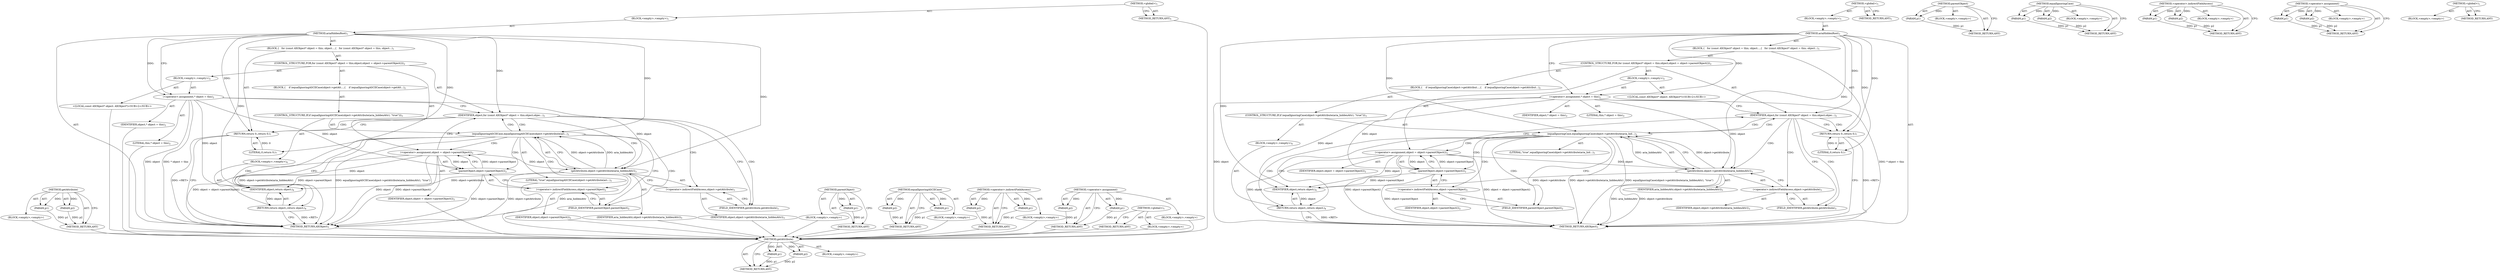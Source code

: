 digraph "&lt;global&gt;" {
vulnerable_79 [label=<(METHOD,getAttribute)>];
vulnerable_80 [label=<(PARAM,p1)>];
vulnerable_81 [label=<(PARAM,p2)>];
vulnerable_82 [label=<(BLOCK,&lt;empty&gt;,&lt;empty&gt;)>];
vulnerable_83 [label=<(METHOD_RETURN,ANY)>];
vulnerable_6 [label=<(METHOD,&lt;global&gt;)<SUB>1</SUB>>];
vulnerable_7 [label=<(BLOCK,&lt;empty&gt;,&lt;empty&gt;)<SUB>1</SUB>>];
vulnerable_8 [label=<(METHOD,ariaHiddenRoot)<SUB>1</SUB>>];
vulnerable_9 [label=<(BLOCK,{
   for (const AXObject* object = this; object...,{
   for (const AXObject* object = this; object...)<SUB>1</SUB>>];
vulnerable_10 [label=<(CONTROL_STRUCTURE,FOR,for (const AXObject* object = this;object;object = object-&gt;parentObject()))<SUB>2</SUB>>];
vulnerable_11 [label=<(BLOCK,&lt;empty&gt;,&lt;empty&gt;)<SUB>2</SUB>>];
vulnerable_12 [label="<(LOCAL,const AXObject* object: AXObject*)<SUB>2</SUB>>"];
vulnerable_13 [label=<(&lt;operator&gt;.assignment,* object = this)<SUB>2</SUB>>];
vulnerable_14 [label=<(IDENTIFIER,object,* object = this)<SUB>2</SUB>>];
vulnerable_15 [label=<(LITERAL,this,* object = this)<SUB>2</SUB>>];
vulnerable_16 [label=<(IDENTIFIER,object,for (const AXObject* object = this;object;objec...)<SUB>2</SUB>>];
vulnerable_17 [label=<(&lt;operator&gt;.assignment,object = object-&gt;parentObject())<SUB>2</SUB>>];
vulnerable_18 [label=<(IDENTIFIER,object,object = object-&gt;parentObject())<SUB>2</SUB>>];
vulnerable_19 [label=<(parentObject,object-&gt;parentObject())<SUB>2</SUB>>];
vulnerable_20 [label=<(&lt;operator&gt;.indirectFieldAccess,object-&gt;parentObject)<SUB>2</SUB>>];
vulnerable_21 [label=<(IDENTIFIER,object,object-&gt;parentObject())<SUB>2</SUB>>];
vulnerable_22 [label=<(FIELD_IDENTIFIER,parentObject,parentObject)<SUB>2</SUB>>];
vulnerable_23 [label=<(BLOCK,{
    if (equalIgnoringCase(object-&gt;getAttribut...,{
    if (equalIgnoringCase(object-&gt;getAttribut...)<SUB>2</SUB>>];
vulnerable_24 [label=<(CONTROL_STRUCTURE,IF,if (equalIgnoringCase(object-&gt;getAttribute(aria_hiddenAttr), &quot;true&quot;)))<SUB>3</SUB>>];
vulnerable_25 [label=<(equalIgnoringCase,equalIgnoringCase(object-&gt;getAttribute(aria_hid...)<SUB>3</SUB>>];
vulnerable_26 [label=<(getAttribute,object-&gt;getAttribute(aria_hiddenAttr))<SUB>3</SUB>>];
vulnerable_27 [label=<(&lt;operator&gt;.indirectFieldAccess,object-&gt;getAttribute)<SUB>3</SUB>>];
vulnerable_28 [label=<(IDENTIFIER,object,object-&gt;getAttribute(aria_hiddenAttr))<SUB>3</SUB>>];
vulnerable_29 [label=<(FIELD_IDENTIFIER,getAttribute,getAttribute)<SUB>3</SUB>>];
vulnerable_30 [label=<(IDENTIFIER,aria_hiddenAttr,object-&gt;getAttribute(aria_hiddenAttr))<SUB>3</SUB>>];
vulnerable_31 [label=<(LITERAL,&quot;true&quot;,equalIgnoringCase(object-&gt;getAttribute(aria_hid...)<SUB>3</SUB>>];
vulnerable_32 [label=<(BLOCK,&lt;empty&gt;,&lt;empty&gt;)<SUB>4</SUB>>];
vulnerable_33 [label=<(RETURN,return object;,return object;)<SUB>4</SUB>>];
vulnerable_34 [label=<(IDENTIFIER,object,return object;)<SUB>4</SUB>>];
vulnerable_35 [label=<(RETURN,return 0;,return 0;)<SUB>7</SUB>>];
vulnerable_36 [label=<(LITERAL,0,return 0;)<SUB>7</SUB>>];
vulnerable_37 [label=<(METHOD_RETURN,AXObject)<SUB>1</SUB>>];
vulnerable_39 [label=<(METHOD_RETURN,ANY)<SUB>1</SUB>>];
vulnerable_65 [label=<(METHOD,parentObject)>];
vulnerable_66 [label=<(PARAM,p1)>];
vulnerable_67 [label=<(BLOCK,&lt;empty&gt;,&lt;empty&gt;)>];
vulnerable_68 [label=<(METHOD_RETURN,ANY)>];
vulnerable_74 [label=<(METHOD,equalIgnoringCase)>];
vulnerable_75 [label=<(PARAM,p1)>];
vulnerable_76 [label=<(PARAM,p2)>];
vulnerable_77 [label=<(BLOCK,&lt;empty&gt;,&lt;empty&gt;)>];
vulnerable_78 [label=<(METHOD_RETURN,ANY)>];
vulnerable_69 [label=<(METHOD,&lt;operator&gt;.indirectFieldAccess)>];
vulnerable_70 [label=<(PARAM,p1)>];
vulnerable_71 [label=<(PARAM,p2)>];
vulnerable_72 [label=<(BLOCK,&lt;empty&gt;,&lt;empty&gt;)>];
vulnerable_73 [label=<(METHOD_RETURN,ANY)>];
vulnerable_60 [label=<(METHOD,&lt;operator&gt;.assignment)>];
vulnerable_61 [label=<(PARAM,p1)>];
vulnerable_62 [label=<(PARAM,p2)>];
vulnerable_63 [label=<(BLOCK,&lt;empty&gt;,&lt;empty&gt;)>];
vulnerable_64 [label=<(METHOD_RETURN,ANY)>];
vulnerable_54 [label=<(METHOD,&lt;global&gt;)<SUB>1</SUB>>];
vulnerable_55 [label=<(BLOCK,&lt;empty&gt;,&lt;empty&gt;)>];
vulnerable_56 [label=<(METHOD_RETURN,ANY)>];
fixed_79 [label=<(METHOD,getAttribute)>];
fixed_80 [label=<(PARAM,p1)>];
fixed_81 [label=<(PARAM,p2)>];
fixed_82 [label=<(BLOCK,&lt;empty&gt;,&lt;empty&gt;)>];
fixed_83 [label=<(METHOD_RETURN,ANY)>];
fixed_6 [label=<(METHOD,&lt;global&gt;)<SUB>1</SUB>>];
fixed_7 [label=<(BLOCK,&lt;empty&gt;,&lt;empty&gt;)<SUB>1</SUB>>];
fixed_8 [label=<(METHOD,ariaHiddenRoot)<SUB>1</SUB>>];
fixed_9 [label=<(BLOCK,{
   for (const AXObject* object = this; object...,{
   for (const AXObject* object = this; object...)<SUB>1</SUB>>];
fixed_10 [label=<(CONTROL_STRUCTURE,FOR,for (const AXObject* object = this;object;object = object-&gt;parentObject()))<SUB>2</SUB>>];
fixed_11 [label=<(BLOCK,&lt;empty&gt;,&lt;empty&gt;)<SUB>2</SUB>>];
fixed_12 [label="<(LOCAL,const AXObject* object: AXObject*)<SUB>2</SUB>>"];
fixed_13 [label=<(&lt;operator&gt;.assignment,* object = this)<SUB>2</SUB>>];
fixed_14 [label=<(IDENTIFIER,object,* object = this)<SUB>2</SUB>>];
fixed_15 [label=<(LITERAL,this,* object = this)<SUB>2</SUB>>];
fixed_16 [label=<(IDENTIFIER,object,for (const AXObject* object = this;object;objec...)<SUB>2</SUB>>];
fixed_17 [label=<(&lt;operator&gt;.assignment,object = object-&gt;parentObject())<SUB>2</SUB>>];
fixed_18 [label=<(IDENTIFIER,object,object = object-&gt;parentObject())<SUB>2</SUB>>];
fixed_19 [label=<(parentObject,object-&gt;parentObject())<SUB>2</SUB>>];
fixed_20 [label=<(&lt;operator&gt;.indirectFieldAccess,object-&gt;parentObject)<SUB>2</SUB>>];
fixed_21 [label=<(IDENTIFIER,object,object-&gt;parentObject())<SUB>2</SUB>>];
fixed_22 [label=<(FIELD_IDENTIFIER,parentObject,parentObject)<SUB>2</SUB>>];
fixed_23 [label=<(BLOCK,{
    if (equalIgnoringASCIICase(object-&gt;getAtt...,{
    if (equalIgnoringASCIICase(object-&gt;getAtt...)<SUB>2</SUB>>];
fixed_24 [label=<(CONTROL_STRUCTURE,IF,if (equalIgnoringASCIICase(object-&gt;getAttribute(aria_hiddenAttr), &quot;true&quot;)))<SUB>3</SUB>>];
fixed_25 [label=<(equalIgnoringASCIICase,equalIgnoringASCIICase(object-&gt;getAttribute(ari...)<SUB>3</SUB>>];
fixed_26 [label=<(getAttribute,object-&gt;getAttribute(aria_hiddenAttr))<SUB>3</SUB>>];
fixed_27 [label=<(&lt;operator&gt;.indirectFieldAccess,object-&gt;getAttribute)<SUB>3</SUB>>];
fixed_28 [label=<(IDENTIFIER,object,object-&gt;getAttribute(aria_hiddenAttr))<SUB>3</SUB>>];
fixed_29 [label=<(FIELD_IDENTIFIER,getAttribute,getAttribute)<SUB>3</SUB>>];
fixed_30 [label=<(IDENTIFIER,aria_hiddenAttr,object-&gt;getAttribute(aria_hiddenAttr))<SUB>3</SUB>>];
fixed_31 [label=<(LITERAL,&quot;true&quot;,equalIgnoringASCIICase(object-&gt;getAttribute(ari...)<SUB>3</SUB>>];
fixed_32 [label=<(BLOCK,&lt;empty&gt;,&lt;empty&gt;)<SUB>4</SUB>>];
fixed_33 [label=<(RETURN,return object;,return object;)<SUB>4</SUB>>];
fixed_34 [label=<(IDENTIFIER,object,return object;)<SUB>4</SUB>>];
fixed_35 [label=<(RETURN,return 0;,return 0;)<SUB>7</SUB>>];
fixed_36 [label=<(LITERAL,0,return 0;)<SUB>7</SUB>>];
fixed_37 [label=<(METHOD_RETURN,AXObject)<SUB>1</SUB>>];
fixed_39 [label=<(METHOD_RETURN,ANY)<SUB>1</SUB>>];
fixed_65 [label=<(METHOD,parentObject)>];
fixed_66 [label=<(PARAM,p1)>];
fixed_67 [label=<(BLOCK,&lt;empty&gt;,&lt;empty&gt;)>];
fixed_68 [label=<(METHOD_RETURN,ANY)>];
fixed_74 [label=<(METHOD,equalIgnoringASCIICase)>];
fixed_75 [label=<(PARAM,p1)>];
fixed_76 [label=<(PARAM,p2)>];
fixed_77 [label=<(BLOCK,&lt;empty&gt;,&lt;empty&gt;)>];
fixed_78 [label=<(METHOD_RETURN,ANY)>];
fixed_69 [label=<(METHOD,&lt;operator&gt;.indirectFieldAccess)>];
fixed_70 [label=<(PARAM,p1)>];
fixed_71 [label=<(PARAM,p2)>];
fixed_72 [label=<(BLOCK,&lt;empty&gt;,&lt;empty&gt;)>];
fixed_73 [label=<(METHOD_RETURN,ANY)>];
fixed_60 [label=<(METHOD,&lt;operator&gt;.assignment)>];
fixed_61 [label=<(PARAM,p1)>];
fixed_62 [label=<(PARAM,p2)>];
fixed_63 [label=<(BLOCK,&lt;empty&gt;,&lt;empty&gt;)>];
fixed_64 [label=<(METHOD_RETURN,ANY)>];
fixed_54 [label=<(METHOD,&lt;global&gt;)<SUB>1</SUB>>];
fixed_55 [label=<(BLOCK,&lt;empty&gt;,&lt;empty&gt;)>];
fixed_56 [label=<(METHOD_RETURN,ANY)>];
vulnerable_79 -> vulnerable_80  [key=0, label="AST: "];
vulnerable_79 -> vulnerable_80  [key=1, label="DDG: "];
vulnerable_79 -> vulnerable_82  [key=0, label="AST: "];
vulnerable_79 -> vulnerable_81  [key=0, label="AST: "];
vulnerable_79 -> vulnerable_81  [key=1, label="DDG: "];
vulnerable_79 -> vulnerable_83  [key=0, label="AST: "];
vulnerable_79 -> vulnerable_83  [key=1, label="CFG: "];
vulnerable_80 -> vulnerable_83  [key=0, label="DDG: p1"];
vulnerable_81 -> vulnerable_83  [key=0, label="DDG: p2"];
vulnerable_6 -> vulnerable_7  [key=0, label="AST: "];
vulnerable_6 -> vulnerable_39  [key=0, label="AST: "];
vulnerable_6 -> vulnerable_39  [key=1, label="CFG: "];
vulnerable_7 -> vulnerable_8  [key=0, label="AST: "];
vulnerable_8 -> vulnerable_9  [key=0, label="AST: "];
vulnerable_8 -> vulnerable_37  [key=0, label="AST: "];
vulnerable_8 -> vulnerable_13  [key=0, label="CFG: "];
vulnerable_8 -> vulnerable_13  [key=1, label="DDG: "];
vulnerable_8 -> vulnerable_35  [key=0, label="DDG: "];
vulnerable_8 -> vulnerable_16  [key=0, label="DDG: "];
vulnerable_8 -> vulnerable_36  [key=0, label="DDG: "];
vulnerable_8 -> vulnerable_25  [key=0, label="DDG: "];
vulnerable_8 -> vulnerable_26  [key=0, label="DDG: "];
vulnerable_8 -> vulnerable_34  [key=0, label="DDG: "];
vulnerable_9 -> vulnerable_10  [key=0, label="AST: "];
vulnerable_9 -> vulnerable_35  [key=0, label="AST: "];
vulnerable_10 -> vulnerable_11  [key=0, label="AST: "];
vulnerable_10 -> vulnerable_16  [key=0, label="AST: "];
vulnerable_10 -> vulnerable_17  [key=0, label="AST: "];
vulnerable_10 -> vulnerable_23  [key=0, label="AST: "];
vulnerable_11 -> vulnerable_12  [key=0, label="AST: "];
vulnerable_11 -> vulnerable_13  [key=0, label="AST: "];
vulnerable_13 -> vulnerable_14  [key=0, label="AST: "];
vulnerable_13 -> vulnerable_15  [key=0, label="AST: "];
vulnerable_13 -> vulnerable_16  [key=0, label="CFG: "];
vulnerable_13 -> vulnerable_37  [key=0, label="DDG: object"];
vulnerable_13 -> vulnerable_37  [key=1, label="DDG: * object = this"];
vulnerable_13 -> vulnerable_19  [key=0, label="DDG: object"];
vulnerable_13 -> vulnerable_26  [key=0, label="DDG: object"];
vulnerable_13 -> vulnerable_34  [key=0, label="DDG: object"];
vulnerable_16 -> vulnerable_29  [key=0, label="CFG: "];
vulnerable_16 -> vulnerable_29  [key=1, label="CDG: "];
vulnerable_16 -> vulnerable_35  [key=0, label="CFG: "];
vulnerable_16 -> vulnerable_35  [key=1, label="CDG: "];
vulnerable_16 -> vulnerable_26  [key=0, label="CDG: "];
vulnerable_16 -> vulnerable_25  [key=0, label="CDG: "];
vulnerable_16 -> vulnerable_27  [key=0, label="CDG: "];
vulnerable_17 -> vulnerable_18  [key=0, label="AST: "];
vulnerable_17 -> vulnerable_19  [key=0, label="AST: "];
vulnerable_17 -> vulnerable_19  [key=1, label="DDG: object"];
vulnerable_17 -> vulnerable_16  [key=0, label="CFG: "];
vulnerable_17 -> vulnerable_37  [key=0, label="DDG: object"];
vulnerable_17 -> vulnerable_37  [key=1, label="DDG: object-&gt;parentObject()"];
vulnerable_17 -> vulnerable_37  [key=2, label="DDG: object = object-&gt;parentObject()"];
vulnerable_17 -> vulnerable_26  [key=0, label="DDG: object"];
vulnerable_17 -> vulnerable_34  [key=0, label="DDG: object"];
vulnerable_19 -> vulnerable_20  [key=0, label="AST: "];
vulnerable_19 -> vulnerable_17  [key=0, label="CFG: "];
vulnerable_19 -> vulnerable_17  [key=1, label="DDG: object-&gt;parentObject"];
vulnerable_19 -> vulnerable_37  [key=0, label="DDG: object-&gt;parentObject"];
vulnerable_19 -> vulnerable_34  [key=0, label="DDG: object-&gt;parentObject"];
vulnerable_20 -> vulnerable_21  [key=0, label="AST: "];
vulnerable_20 -> vulnerable_22  [key=0, label="AST: "];
vulnerable_20 -> vulnerable_19  [key=0, label="CFG: "];
vulnerable_22 -> vulnerable_20  [key=0, label="CFG: "];
vulnerable_23 -> vulnerable_24  [key=0, label="AST: "];
vulnerable_24 -> vulnerable_25  [key=0, label="AST: "];
vulnerable_24 -> vulnerable_32  [key=0, label="AST: "];
vulnerable_25 -> vulnerable_26  [key=0, label="AST: "];
vulnerable_25 -> vulnerable_31  [key=0, label="AST: "];
vulnerable_25 -> vulnerable_33  [key=0, label="CFG: "];
vulnerable_25 -> vulnerable_33  [key=1, label="CDG: "];
vulnerable_25 -> vulnerable_22  [key=0, label="CFG: "];
vulnerable_25 -> vulnerable_22  [key=1, label="CDG: "];
vulnerable_25 -> vulnerable_37  [key=0, label="DDG: object-&gt;getAttribute(aria_hiddenAttr)"];
vulnerable_25 -> vulnerable_37  [key=1, label="DDG: equalIgnoringCase(object-&gt;getAttribute(aria_hiddenAttr), &quot;true&quot;)"];
vulnerable_25 -> vulnerable_16  [key=0, label="CDG: "];
vulnerable_25 -> vulnerable_17  [key=0, label="CDG: "];
vulnerable_25 -> vulnerable_19  [key=0, label="CDG: "];
vulnerable_25 -> vulnerable_20  [key=0, label="CDG: "];
vulnerable_26 -> vulnerable_27  [key=0, label="AST: "];
vulnerable_26 -> vulnerable_30  [key=0, label="AST: "];
vulnerable_26 -> vulnerable_25  [key=0, label="CFG: "];
vulnerable_26 -> vulnerable_25  [key=1, label="DDG: object-&gt;getAttribute"];
vulnerable_26 -> vulnerable_25  [key=2, label="DDG: aria_hiddenAttr"];
vulnerable_26 -> vulnerable_37  [key=0, label="DDG: object-&gt;getAttribute"];
vulnerable_26 -> vulnerable_37  [key=1, label="DDG: aria_hiddenAttr"];
vulnerable_26 -> vulnerable_34  [key=0, label="DDG: object-&gt;getAttribute"];
vulnerable_27 -> vulnerable_28  [key=0, label="AST: "];
vulnerable_27 -> vulnerable_29  [key=0, label="AST: "];
vulnerable_27 -> vulnerable_26  [key=0, label="CFG: "];
vulnerable_29 -> vulnerable_27  [key=0, label="CFG: "];
vulnerable_32 -> vulnerable_33  [key=0, label="AST: "];
vulnerable_33 -> vulnerable_34  [key=0, label="AST: "];
vulnerable_33 -> vulnerable_37  [key=0, label="CFG: "];
vulnerable_33 -> vulnerable_37  [key=1, label="DDG: &lt;RET&gt;"];
vulnerable_34 -> vulnerable_33  [key=0, label="DDG: object"];
vulnerable_35 -> vulnerable_36  [key=0, label="AST: "];
vulnerable_35 -> vulnerable_37  [key=0, label="CFG: "];
vulnerable_35 -> vulnerable_37  [key=1, label="DDG: &lt;RET&gt;"];
vulnerable_36 -> vulnerable_35  [key=0, label="DDG: 0"];
vulnerable_65 -> vulnerable_66  [key=0, label="AST: "];
vulnerable_65 -> vulnerable_66  [key=1, label="DDG: "];
vulnerable_65 -> vulnerable_67  [key=0, label="AST: "];
vulnerable_65 -> vulnerable_68  [key=0, label="AST: "];
vulnerable_65 -> vulnerable_68  [key=1, label="CFG: "];
vulnerable_66 -> vulnerable_68  [key=0, label="DDG: p1"];
vulnerable_74 -> vulnerable_75  [key=0, label="AST: "];
vulnerable_74 -> vulnerable_75  [key=1, label="DDG: "];
vulnerable_74 -> vulnerable_77  [key=0, label="AST: "];
vulnerable_74 -> vulnerable_76  [key=0, label="AST: "];
vulnerable_74 -> vulnerable_76  [key=1, label="DDG: "];
vulnerable_74 -> vulnerable_78  [key=0, label="AST: "];
vulnerable_74 -> vulnerable_78  [key=1, label="CFG: "];
vulnerable_75 -> vulnerable_78  [key=0, label="DDG: p1"];
vulnerable_76 -> vulnerable_78  [key=0, label="DDG: p2"];
vulnerable_69 -> vulnerable_70  [key=0, label="AST: "];
vulnerable_69 -> vulnerable_70  [key=1, label="DDG: "];
vulnerable_69 -> vulnerable_72  [key=0, label="AST: "];
vulnerable_69 -> vulnerable_71  [key=0, label="AST: "];
vulnerable_69 -> vulnerable_71  [key=1, label="DDG: "];
vulnerable_69 -> vulnerable_73  [key=0, label="AST: "];
vulnerable_69 -> vulnerable_73  [key=1, label="CFG: "];
vulnerable_70 -> vulnerable_73  [key=0, label="DDG: p1"];
vulnerable_71 -> vulnerable_73  [key=0, label="DDG: p2"];
vulnerable_60 -> vulnerable_61  [key=0, label="AST: "];
vulnerable_60 -> vulnerable_61  [key=1, label="DDG: "];
vulnerable_60 -> vulnerable_63  [key=0, label="AST: "];
vulnerable_60 -> vulnerable_62  [key=0, label="AST: "];
vulnerable_60 -> vulnerable_62  [key=1, label="DDG: "];
vulnerable_60 -> vulnerable_64  [key=0, label="AST: "];
vulnerable_60 -> vulnerable_64  [key=1, label="CFG: "];
vulnerable_61 -> vulnerable_64  [key=0, label="DDG: p1"];
vulnerable_62 -> vulnerable_64  [key=0, label="DDG: p2"];
vulnerable_54 -> vulnerable_55  [key=0, label="AST: "];
vulnerable_54 -> vulnerable_56  [key=0, label="AST: "];
vulnerable_54 -> vulnerable_56  [key=1, label="CFG: "];
fixed_79 -> fixed_80  [key=0, label="AST: "];
fixed_79 -> fixed_80  [key=1, label="DDG: "];
fixed_79 -> fixed_82  [key=0, label="AST: "];
fixed_79 -> fixed_81  [key=0, label="AST: "];
fixed_79 -> fixed_81  [key=1, label="DDG: "];
fixed_79 -> fixed_83  [key=0, label="AST: "];
fixed_79 -> fixed_83  [key=1, label="CFG: "];
fixed_80 -> fixed_83  [key=0, label="DDG: p1"];
fixed_81 -> fixed_83  [key=0, label="DDG: p2"];
fixed_82 -> vulnerable_79  [key=0];
fixed_83 -> vulnerable_79  [key=0];
fixed_6 -> fixed_7  [key=0, label="AST: "];
fixed_6 -> fixed_39  [key=0, label="AST: "];
fixed_6 -> fixed_39  [key=1, label="CFG: "];
fixed_7 -> fixed_8  [key=0, label="AST: "];
fixed_8 -> fixed_9  [key=0, label="AST: "];
fixed_8 -> fixed_37  [key=0, label="AST: "];
fixed_8 -> fixed_13  [key=0, label="CFG: "];
fixed_8 -> fixed_13  [key=1, label="DDG: "];
fixed_8 -> fixed_35  [key=0, label="DDG: "];
fixed_8 -> fixed_16  [key=0, label="DDG: "];
fixed_8 -> fixed_36  [key=0, label="DDG: "];
fixed_8 -> fixed_25  [key=0, label="DDG: "];
fixed_8 -> fixed_26  [key=0, label="DDG: "];
fixed_8 -> fixed_34  [key=0, label="DDG: "];
fixed_9 -> fixed_10  [key=0, label="AST: "];
fixed_9 -> fixed_35  [key=0, label="AST: "];
fixed_10 -> fixed_11  [key=0, label="AST: "];
fixed_10 -> fixed_16  [key=0, label="AST: "];
fixed_10 -> fixed_17  [key=0, label="AST: "];
fixed_10 -> fixed_23  [key=0, label="AST: "];
fixed_11 -> fixed_12  [key=0, label="AST: "];
fixed_11 -> fixed_13  [key=0, label="AST: "];
fixed_12 -> vulnerable_79  [key=0];
fixed_13 -> fixed_14  [key=0, label="AST: "];
fixed_13 -> fixed_15  [key=0, label="AST: "];
fixed_13 -> fixed_16  [key=0, label="CFG: "];
fixed_13 -> fixed_37  [key=0, label="DDG: object"];
fixed_13 -> fixed_37  [key=1, label="DDG: * object = this"];
fixed_13 -> fixed_19  [key=0, label="DDG: object"];
fixed_13 -> fixed_26  [key=0, label="DDG: object"];
fixed_13 -> fixed_34  [key=0, label="DDG: object"];
fixed_14 -> vulnerable_79  [key=0];
fixed_15 -> vulnerable_79  [key=0];
fixed_16 -> fixed_29  [key=0, label="CFG: "];
fixed_16 -> fixed_29  [key=1, label="CDG: "];
fixed_16 -> fixed_35  [key=0, label="CFG: "];
fixed_16 -> fixed_35  [key=1, label="CDG: "];
fixed_16 -> fixed_26  [key=0, label="CDG: "];
fixed_16 -> fixed_25  [key=0, label="CDG: "];
fixed_16 -> fixed_27  [key=0, label="CDG: "];
fixed_17 -> fixed_18  [key=0, label="AST: "];
fixed_17 -> fixed_19  [key=0, label="AST: "];
fixed_17 -> fixed_19  [key=1, label="DDG: object"];
fixed_17 -> fixed_16  [key=0, label="CFG: "];
fixed_17 -> fixed_37  [key=0, label="DDG: object"];
fixed_17 -> fixed_37  [key=1, label="DDG: object-&gt;parentObject()"];
fixed_17 -> fixed_37  [key=2, label="DDG: object = object-&gt;parentObject()"];
fixed_17 -> fixed_26  [key=0, label="DDG: object"];
fixed_17 -> fixed_34  [key=0, label="DDG: object"];
fixed_18 -> vulnerable_79  [key=0];
fixed_19 -> fixed_20  [key=0, label="AST: "];
fixed_19 -> fixed_17  [key=0, label="CFG: "];
fixed_19 -> fixed_17  [key=1, label="DDG: object-&gt;parentObject"];
fixed_19 -> fixed_37  [key=0, label="DDG: object-&gt;parentObject"];
fixed_19 -> fixed_34  [key=0, label="DDG: object-&gt;parentObject"];
fixed_20 -> fixed_21  [key=0, label="AST: "];
fixed_20 -> fixed_22  [key=0, label="AST: "];
fixed_20 -> fixed_19  [key=0, label="CFG: "];
fixed_21 -> vulnerable_79  [key=0];
fixed_22 -> fixed_20  [key=0, label="CFG: "];
fixed_23 -> fixed_24  [key=0, label="AST: "];
fixed_24 -> fixed_25  [key=0, label="AST: "];
fixed_24 -> fixed_32  [key=0, label="AST: "];
fixed_25 -> fixed_26  [key=0, label="AST: "];
fixed_25 -> fixed_31  [key=0, label="AST: "];
fixed_25 -> fixed_33  [key=0, label="CFG: "];
fixed_25 -> fixed_33  [key=1, label="CDG: "];
fixed_25 -> fixed_22  [key=0, label="CFG: "];
fixed_25 -> fixed_22  [key=1, label="CDG: "];
fixed_25 -> fixed_37  [key=0, label="DDG: object-&gt;getAttribute(aria_hiddenAttr)"];
fixed_25 -> fixed_37  [key=1, label="DDG: equalIgnoringASCIICase(object-&gt;getAttribute(aria_hiddenAttr), &quot;true&quot;)"];
fixed_25 -> fixed_16  [key=0, label="CDG: "];
fixed_25 -> fixed_17  [key=0, label="CDG: "];
fixed_25 -> fixed_19  [key=0, label="CDG: "];
fixed_25 -> fixed_20  [key=0, label="CDG: "];
fixed_26 -> fixed_27  [key=0, label="AST: "];
fixed_26 -> fixed_30  [key=0, label="AST: "];
fixed_26 -> fixed_25  [key=0, label="CFG: "];
fixed_26 -> fixed_25  [key=1, label="DDG: object-&gt;getAttribute"];
fixed_26 -> fixed_25  [key=2, label="DDG: aria_hiddenAttr"];
fixed_26 -> fixed_37  [key=0, label="DDG: object-&gt;getAttribute"];
fixed_26 -> fixed_37  [key=1, label="DDG: aria_hiddenAttr"];
fixed_26 -> fixed_34  [key=0, label="DDG: object-&gt;getAttribute"];
fixed_27 -> fixed_28  [key=0, label="AST: "];
fixed_27 -> fixed_29  [key=0, label="AST: "];
fixed_27 -> fixed_26  [key=0, label="CFG: "];
fixed_28 -> vulnerable_79  [key=0];
fixed_29 -> fixed_27  [key=0, label="CFG: "];
fixed_30 -> vulnerable_79  [key=0];
fixed_31 -> vulnerable_79  [key=0];
fixed_32 -> fixed_33  [key=0, label="AST: "];
fixed_33 -> fixed_34  [key=0, label="AST: "];
fixed_33 -> fixed_37  [key=0, label="CFG: "];
fixed_33 -> fixed_37  [key=1, label="DDG: &lt;RET&gt;"];
fixed_34 -> fixed_33  [key=0, label="DDG: object"];
fixed_35 -> fixed_36  [key=0, label="AST: "];
fixed_35 -> fixed_37  [key=0, label="CFG: "];
fixed_35 -> fixed_37  [key=1, label="DDG: &lt;RET&gt;"];
fixed_36 -> fixed_35  [key=0, label="DDG: 0"];
fixed_37 -> vulnerable_79  [key=0];
fixed_39 -> vulnerable_79  [key=0];
fixed_65 -> fixed_66  [key=0, label="AST: "];
fixed_65 -> fixed_66  [key=1, label="DDG: "];
fixed_65 -> fixed_67  [key=0, label="AST: "];
fixed_65 -> fixed_68  [key=0, label="AST: "];
fixed_65 -> fixed_68  [key=1, label="CFG: "];
fixed_66 -> fixed_68  [key=0, label="DDG: p1"];
fixed_67 -> vulnerable_79  [key=0];
fixed_68 -> vulnerable_79  [key=0];
fixed_74 -> fixed_75  [key=0, label="AST: "];
fixed_74 -> fixed_75  [key=1, label="DDG: "];
fixed_74 -> fixed_77  [key=0, label="AST: "];
fixed_74 -> fixed_76  [key=0, label="AST: "];
fixed_74 -> fixed_76  [key=1, label="DDG: "];
fixed_74 -> fixed_78  [key=0, label="AST: "];
fixed_74 -> fixed_78  [key=1, label="CFG: "];
fixed_75 -> fixed_78  [key=0, label="DDG: p1"];
fixed_76 -> fixed_78  [key=0, label="DDG: p2"];
fixed_77 -> vulnerable_79  [key=0];
fixed_78 -> vulnerable_79  [key=0];
fixed_69 -> fixed_70  [key=0, label="AST: "];
fixed_69 -> fixed_70  [key=1, label="DDG: "];
fixed_69 -> fixed_72  [key=0, label="AST: "];
fixed_69 -> fixed_71  [key=0, label="AST: "];
fixed_69 -> fixed_71  [key=1, label="DDG: "];
fixed_69 -> fixed_73  [key=0, label="AST: "];
fixed_69 -> fixed_73  [key=1, label="CFG: "];
fixed_70 -> fixed_73  [key=0, label="DDG: p1"];
fixed_71 -> fixed_73  [key=0, label="DDG: p2"];
fixed_72 -> vulnerable_79  [key=0];
fixed_73 -> vulnerable_79  [key=0];
fixed_60 -> fixed_61  [key=0, label="AST: "];
fixed_60 -> fixed_61  [key=1, label="DDG: "];
fixed_60 -> fixed_63  [key=0, label="AST: "];
fixed_60 -> fixed_62  [key=0, label="AST: "];
fixed_60 -> fixed_62  [key=1, label="DDG: "];
fixed_60 -> fixed_64  [key=0, label="AST: "];
fixed_60 -> fixed_64  [key=1, label="CFG: "];
fixed_61 -> fixed_64  [key=0, label="DDG: p1"];
fixed_62 -> fixed_64  [key=0, label="DDG: p2"];
fixed_63 -> vulnerable_79  [key=0];
fixed_64 -> vulnerable_79  [key=0];
fixed_54 -> fixed_55  [key=0, label="AST: "];
fixed_54 -> fixed_56  [key=0, label="AST: "];
fixed_54 -> fixed_56  [key=1, label="CFG: "];
fixed_55 -> vulnerable_79  [key=0];
fixed_56 -> vulnerable_79  [key=0];
}

